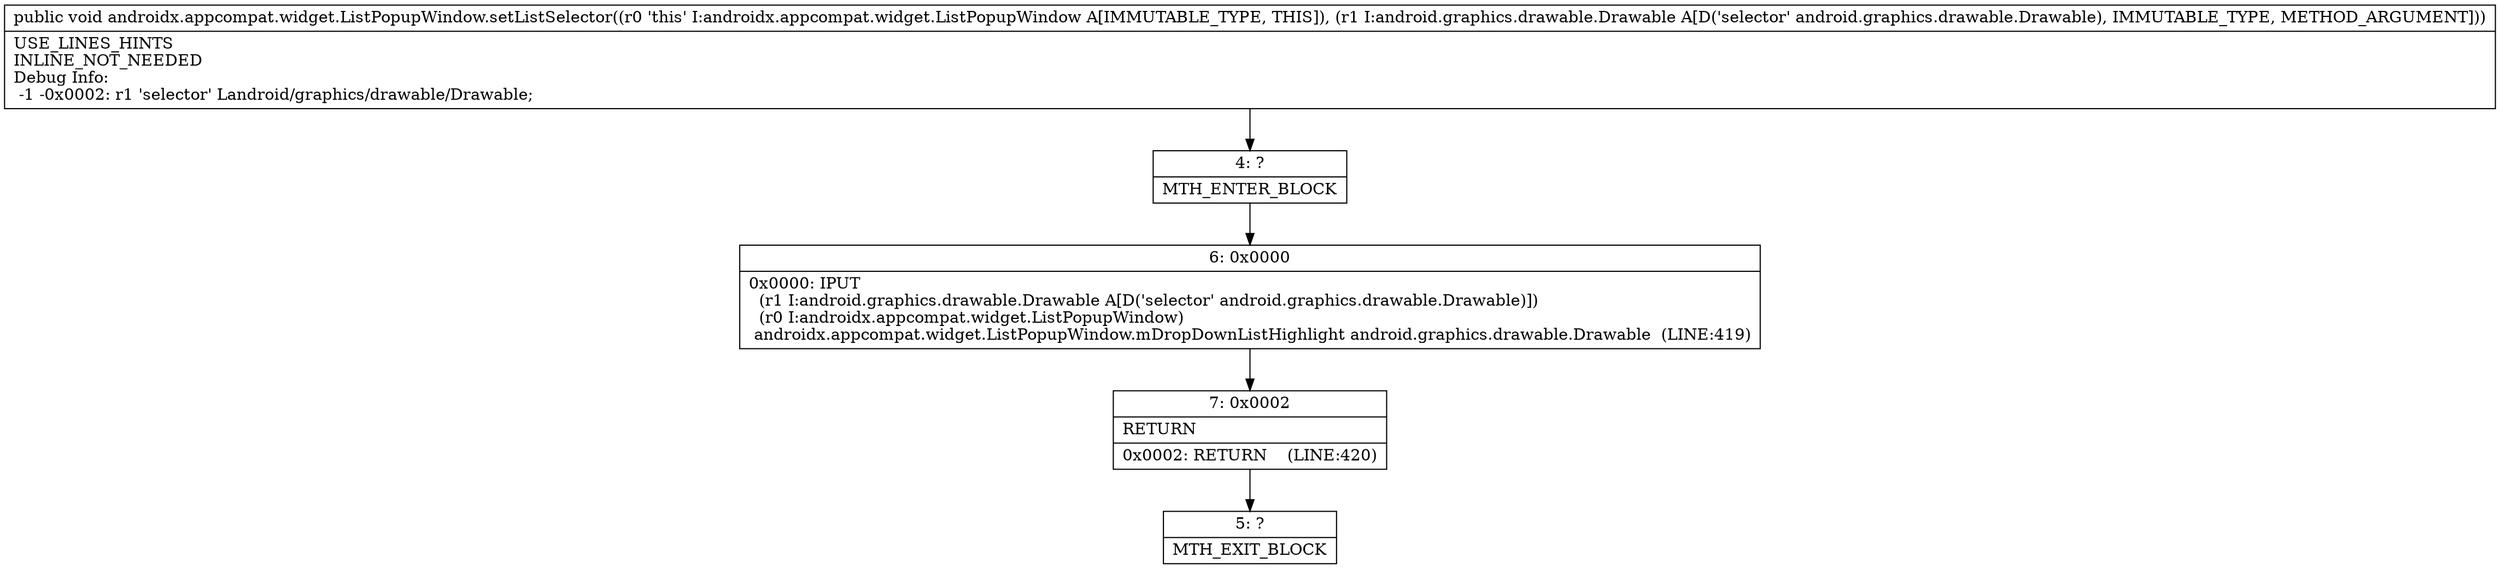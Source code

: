 digraph "CFG forandroidx.appcompat.widget.ListPopupWindow.setListSelector(Landroid\/graphics\/drawable\/Drawable;)V" {
Node_4 [shape=record,label="{4\:\ ?|MTH_ENTER_BLOCK\l}"];
Node_6 [shape=record,label="{6\:\ 0x0000|0x0000: IPUT  \l  (r1 I:android.graphics.drawable.Drawable A[D('selector' android.graphics.drawable.Drawable)])\l  (r0 I:androidx.appcompat.widget.ListPopupWindow)\l androidx.appcompat.widget.ListPopupWindow.mDropDownListHighlight android.graphics.drawable.Drawable  (LINE:419)\l}"];
Node_7 [shape=record,label="{7\:\ 0x0002|RETURN\l|0x0002: RETURN    (LINE:420)\l}"];
Node_5 [shape=record,label="{5\:\ ?|MTH_EXIT_BLOCK\l}"];
MethodNode[shape=record,label="{public void androidx.appcompat.widget.ListPopupWindow.setListSelector((r0 'this' I:androidx.appcompat.widget.ListPopupWindow A[IMMUTABLE_TYPE, THIS]), (r1 I:android.graphics.drawable.Drawable A[D('selector' android.graphics.drawable.Drawable), IMMUTABLE_TYPE, METHOD_ARGUMENT]))  | USE_LINES_HINTS\lINLINE_NOT_NEEDED\lDebug Info:\l  \-1 \-0x0002: r1 'selector' Landroid\/graphics\/drawable\/Drawable;\l}"];
MethodNode -> Node_4;Node_4 -> Node_6;
Node_6 -> Node_7;
Node_7 -> Node_5;
}

